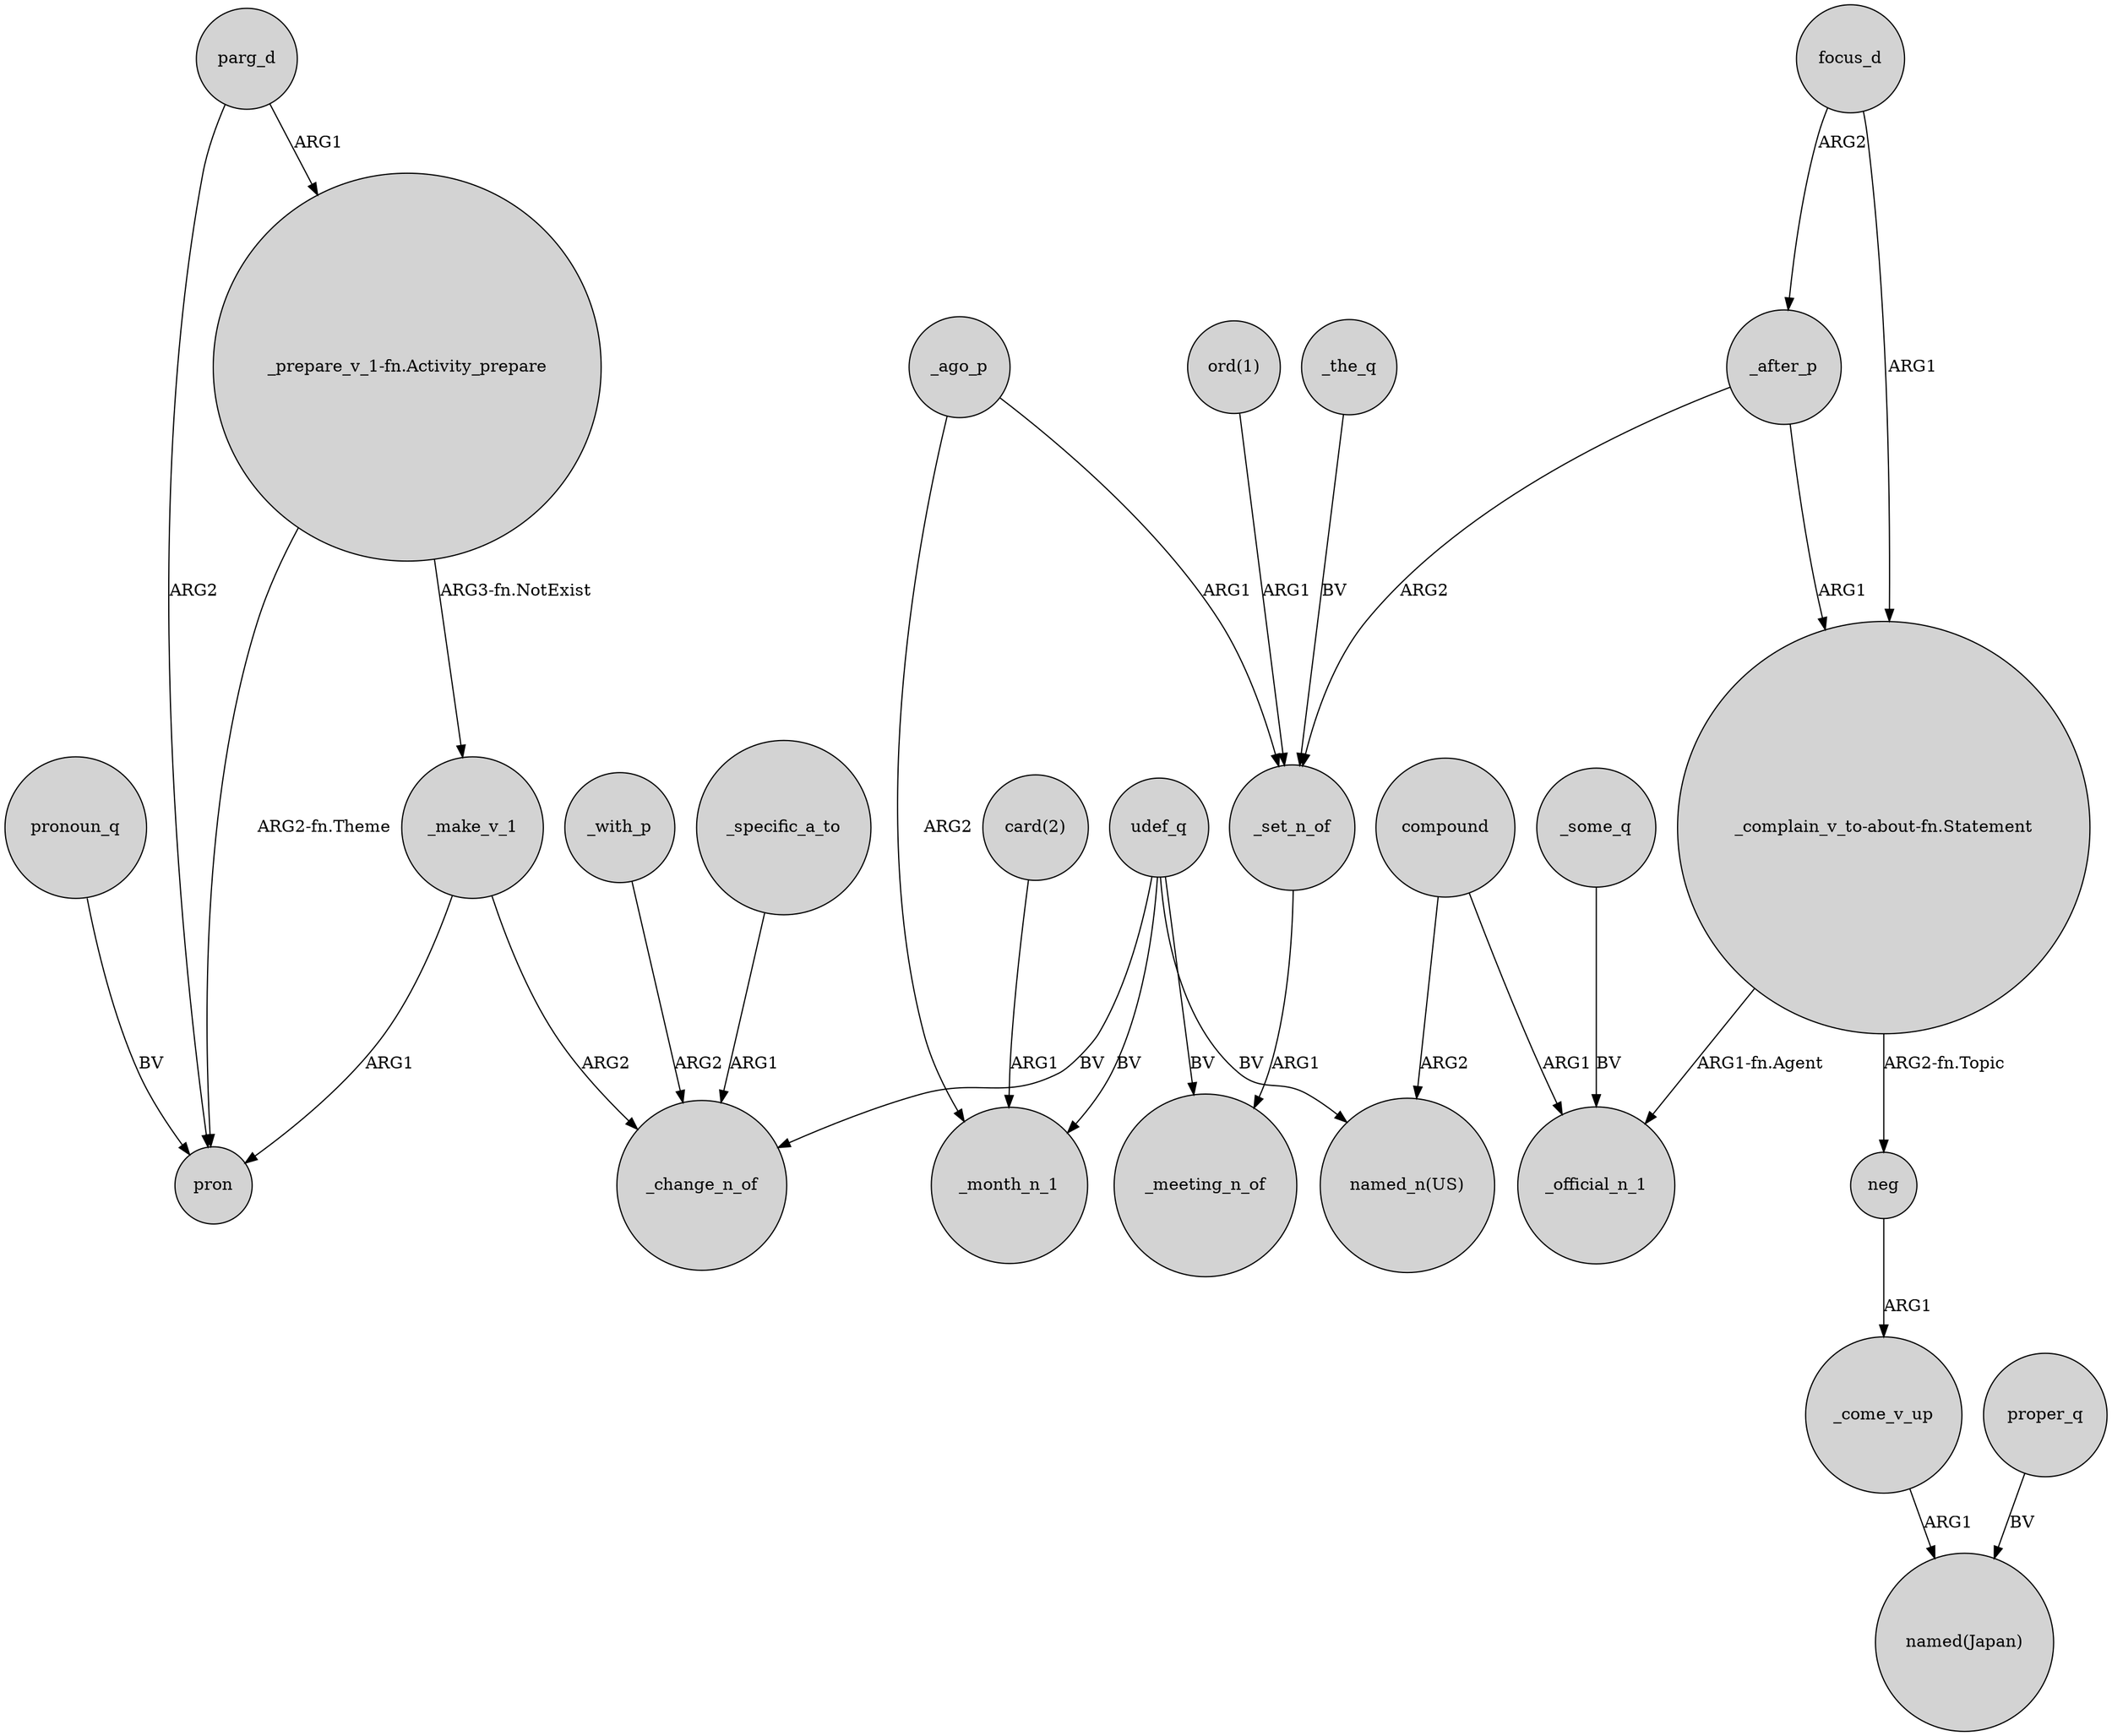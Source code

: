 digraph {
	node [shape=circle style=filled]
	"_prepare_v_1-fn.Activity_prepare" -> pron [label="ARG2-fn.Theme"]
	neg -> _come_v_up [label=ARG1]
	"card(2)" -> _month_n_1 [label=ARG1]
	_after_p -> _set_n_of [label=ARG2]
	udef_q -> "named_n(US)" [label=BV]
	"ord(1)" -> _set_n_of [label=ARG1]
	focus_d -> _after_p [label=ARG2]
	_with_p -> _change_n_of [label=ARG2]
	_ago_p -> _set_n_of [label=ARG1]
	_some_q -> _official_n_1 [label=BV]
	udef_q -> _meeting_n_of [label=BV]
	udef_q -> _month_n_1 [label=BV]
	proper_q -> "named(Japan)" [label=BV]
	compound -> "named_n(US)" [label=ARG2]
	"_complain_v_to-about-fn.Statement" -> neg [label="ARG2-fn.Topic"]
	parg_d -> pron [label=ARG2]
	pronoun_q -> pron [label=BV]
	_set_n_of -> _meeting_n_of [label=ARG1]
	udef_q -> _change_n_of [label=BV]
	_the_q -> _set_n_of [label=BV]
	_make_v_1 -> pron [label=ARG1]
	_after_p -> "_complain_v_to-about-fn.Statement" [label=ARG1]
	focus_d -> "_complain_v_to-about-fn.Statement" [label=ARG1]
	_come_v_up -> "named(Japan)" [label=ARG1]
	"_complain_v_to-about-fn.Statement" -> _official_n_1 [label="ARG1-fn.Agent"]
	compound -> _official_n_1 [label=ARG1]
	parg_d -> "_prepare_v_1-fn.Activity_prepare" [label=ARG1]
	_make_v_1 -> _change_n_of [label=ARG2]
	_ago_p -> _month_n_1 [label=ARG2]
	"_prepare_v_1-fn.Activity_prepare" -> _make_v_1 [label="ARG3-fn.NotExist"]
	_specific_a_to -> _change_n_of [label=ARG1]
}
